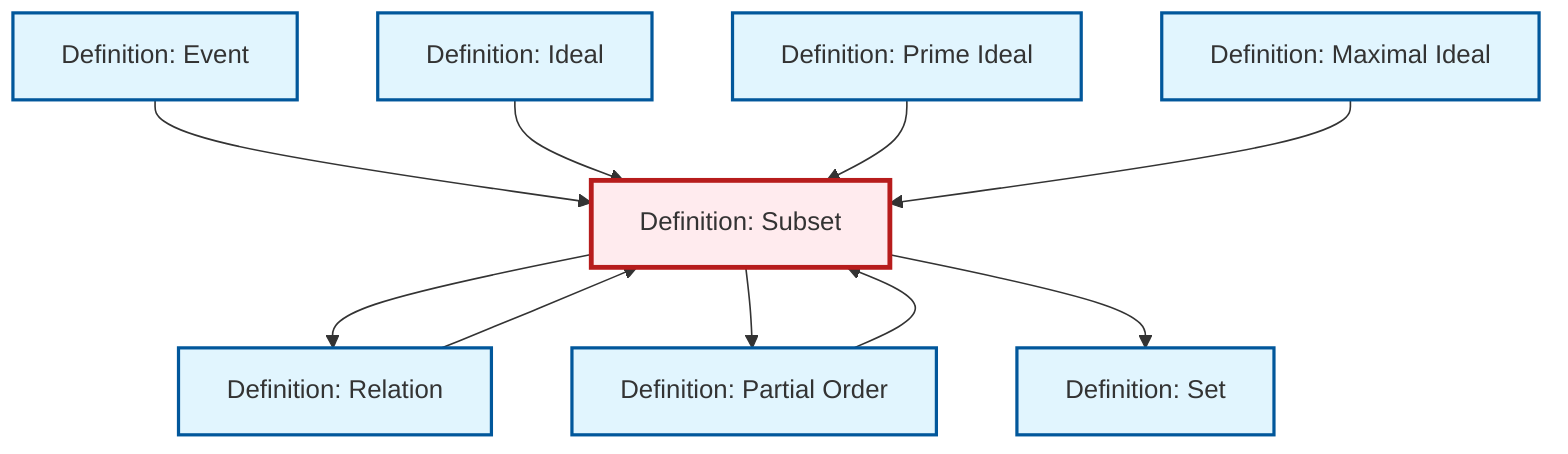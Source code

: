 graph TD
    classDef definition fill:#e1f5fe,stroke:#01579b,stroke-width:2px
    classDef theorem fill:#f3e5f5,stroke:#4a148c,stroke-width:2px
    classDef axiom fill:#fff3e0,stroke:#e65100,stroke-width:2px
    classDef example fill:#e8f5e9,stroke:#1b5e20,stroke-width:2px
    classDef current fill:#ffebee,stroke:#b71c1c,stroke-width:3px
    def-subset["Definition: Subset"]:::definition
    def-relation["Definition: Relation"]:::definition
    def-ideal["Definition: Ideal"]:::definition
    def-partial-order["Definition: Partial Order"]:::definition
    def-set["Definition: Set"]:::definition
    def-event["Definition: Event"]:::definition
    def-prime-ideal["Definition: Prime Ideal"]:::definition
    def-maximal-ideal["Definition: Maximal Ideal"]:::definition
    def-event --> def-subset
    def-ideal --> def-subset
    def-subset --> def-relation
    def-prime-ideal --> def-subset
    def-subset --> def-partial-order
    def-partial-order --> def-subset
    def-relation --> def-subset
    def-subset --> def-set
    def-maximal-ideal --> def-subset
    class def-subset current
